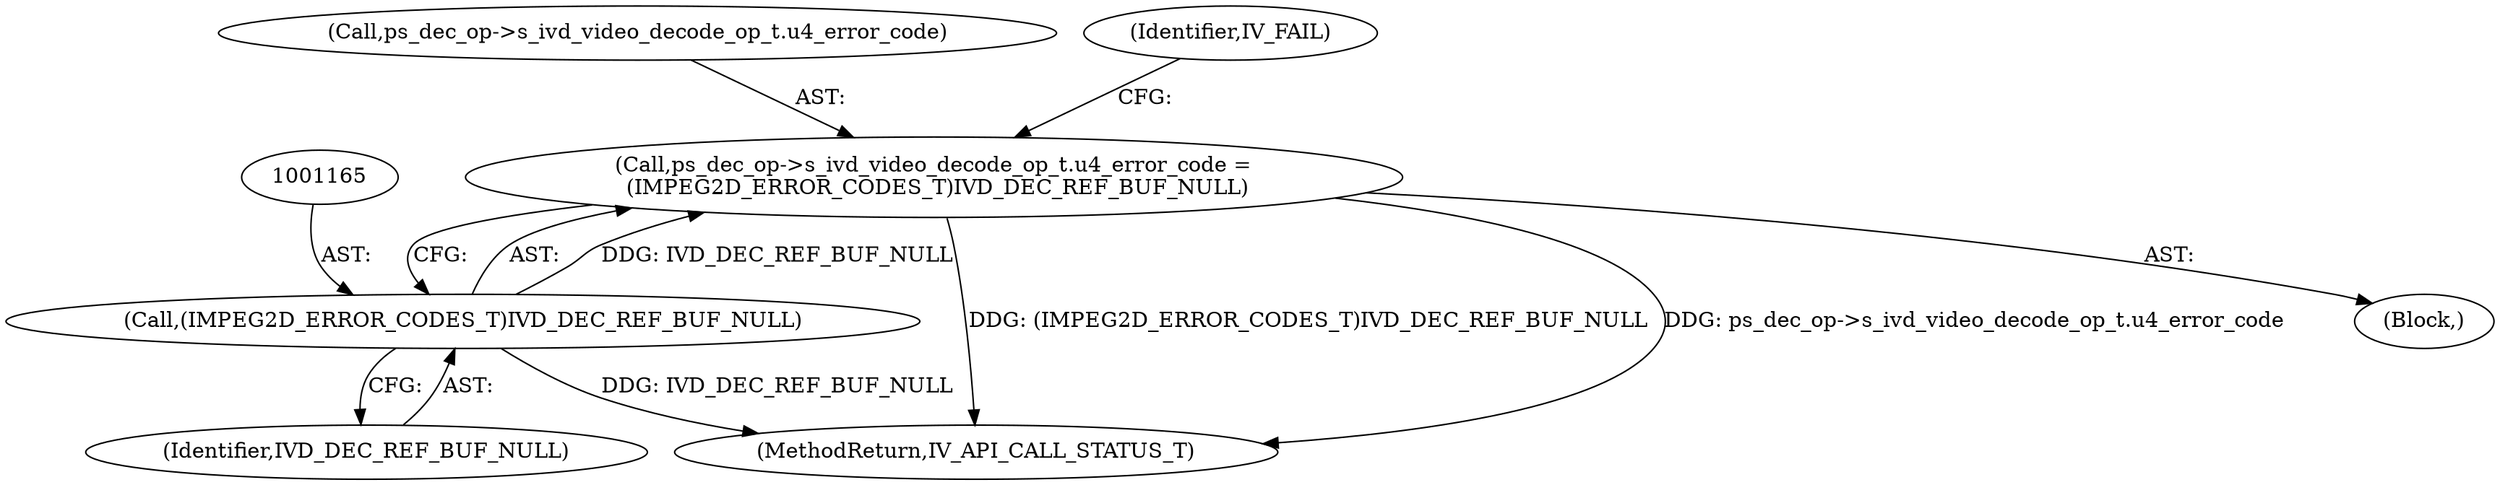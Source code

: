 digraph "0_Android_a86eb798d077b9b25c8f8c77e3c02c2f287c1ce7@pointer" {
"1001158" [label="(Call,ps_dec_op->s_ivd_video_decode_op_t.u4_error_code =\n (IMPEG2D_ERROR_CODES_T)IVD_DEC_REF_BUF_NULL)"];
"1001164" [label="(Call,(IMPEG2D_ERROR_CODES_T)IVD_DEC_REF_BUF_NULL)"];
"1001164" [label="(Call,(IMPEG2D_ERROR_CODES_T)IVD_DEC_REF_BUF_NULL)"];
"1001158" [label="(Call,ps_dec_op->s_ivd_video_decode_op_t.u4_error_code =\n (IMPEG2D_ERROR_CODES_T)IVD_DEC_REF_BUF_NULL)"];
"1001159" [label="(Call,ps_dec_op->s_ivd_video_decode_op_t.u4_error_code)"];
"1001166" [label="(Identifier,IVD_DEC_REF_BUF_NULL)"];
"1001689" [label="(MethodReturn,IV_API_CALL_STATUS_T)"];
"1001168" [label="(Identifier,IV_FAIL)"];
"1001157" [label="(Block,)"];
"1001158" -> "1001157"  [label="AST: "];
"1001158" -> "1001164"  [label="CFG: "];
"1001159" -> "1001158"  [label="AST: "];
"1001164" -> "1001158"  [label="AST: "];
"1001168" -> "1001158"  [label="CFG: "];
"1001158" -> "1001689"  [label="DDG: (IMPEG2D_ERROR_CODES_T)IVD_DEC_REF_BUF_NULL"];
"1001158" -> "1001689"  [label="DDG: ps_dec_op->s_ivd_video_decode_op_t.u4_error_code"];
"1001164" -> "1001158"  [label="DDG: IVD_DEC_REF_BUF_NULL"];
"1001164" -> "1001166"  [label="CFG: "];
"1001165" -> "1001164"  [label="AST: "];
"1001166" -> "1001164"  [label="AST: "];
"1001164" -> "1001689"  [label="DDG: IVD_DEC_REF_BUF_NULL"];
}

